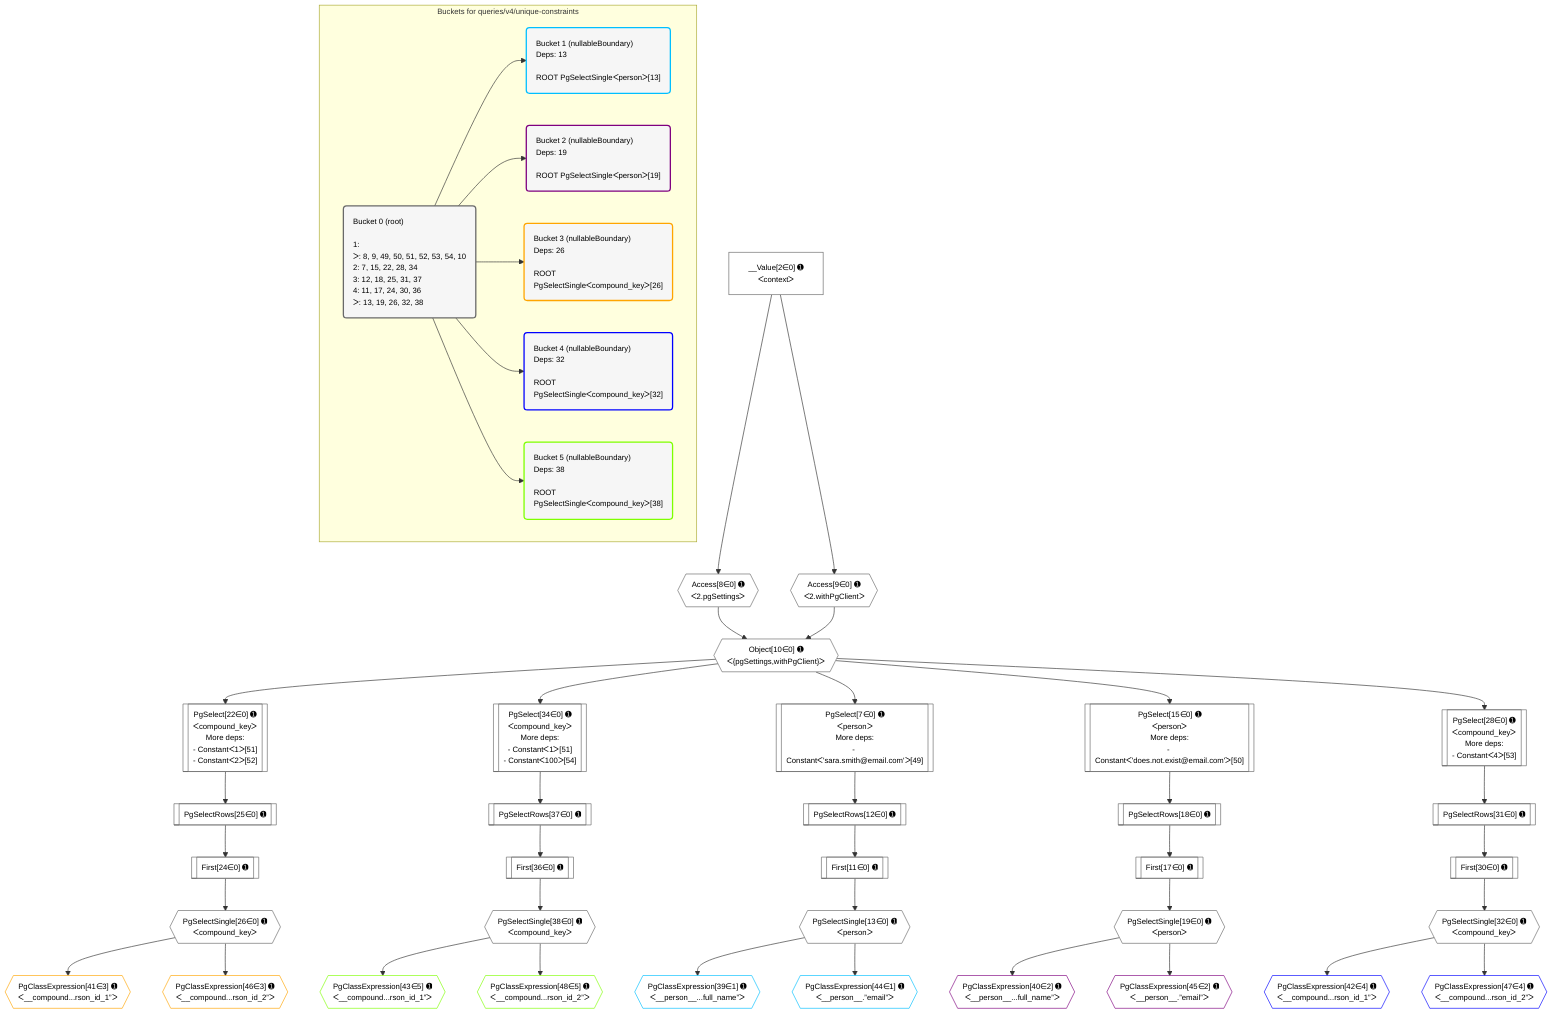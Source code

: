 %%{init: {'themeVariables': { 'fontSize': '12px'}}}%%
graph TD
    classDef path fill:#eee,stroke:#000,color:#000
    classDef plan fill:#fff,stroke-width:1px,color:#000
    classDef itemplan fill:#fff,stroke-width:2px,color:#000
    classDef unbatchedplan fill:#dff,stroke-width:1px,color:#000
    classDef sideeffectplan fill:#fcc,stroke-width:2px,color:#000
    classDef bucket fill:#f6f6f6,color:#000,stroke-width:2px,text-align:left

    subgraph "Buckets for queries/v4/unique-constraints"
    Bucket0("Bucket 0 (root)<br /><br />1: <br />ᐳ: 8, 9, 49, 50, 51, 52, 53, 54, 10<br />2: 7, 15, 22, 28, 34<br />3: 12, 18, 25, 31, 37<br />4: 11, 17, 24, 30, 36<br />ᐳ: 13, 19, 26, 32, 38"):::bucket
    Bucket1("Bucket 1 (nullableBoundary)<br />Deps: 13<br /><br />ROOT PgSelectSingleᐸpersonᐳ[13]"):::bucket
    Bucket2("Bucket 2 (nullableBoundary)<br />Deps: 19<br /><br />ROOT PgSelectSingleᐸpersonᐳ[19]"):::bucket
    Bucket3("Bucket 3 (nullableBoundary)<br />Deps: 26<br /><br />ROOT PgSelectSingleᐸcompound_keyᐳ[26]"):::bucket
    Bucket4("Bucket 4 (nullableBoundary)<br />Deps: 32<br /><br />ROOT PgSelectSingleᐸcompound_keyᐳ[32]"):::bucket
    Bucket5("Bucket 5 (nullableBoundary)<br />Deps: 38<br /><br />ROOT PgSelectSingleᐸcompound_keyᐳ[38]"):::bucket
    end
    Bucket0 --> Bucket1 & Bucket2 & Bucket3 & Bucket4 & Bucket5

    %% plan dependencies
    PgSelect22[["PgSelect[22∈0] ➊<br />ᐸcompound_keyᐳ<br />More deps:<br />- Constantᐸ1ᐳ[51]<br />- Constantᐸ2ᐳ[52]"]]:::plan
    Object10{{"Object[10∈0] ➊<br />ᐸ{pgSettings,withPgClient}ᐳ"}}:::plan
    Object10 --> PgSelect22
    PgSelect34[["PgSelect[34∈0] ➊<br />ᐸcompound_keyᐳ<br />More deps:<br />- Constantᐸ1ᐳ[51]<br />- Constantᐸ100ᐳ[54]"]]:::plan
    Object10 --> PgSelect34
    PgSelect7[["PgSelect[7∈0] ➊<br />ᐸpersonᐳ<br />More deps:<br />- Constantᐸ'sara.smith@email.com'ᐳ[49]"]]:::plan
    Object10 --> PgSelect7
    Access8{{"Access[8∈0] ➊<br />ᐸ2.pgSettingsᐳ"}}:::plan
    Access9{{"Access[9∈0] ➊<br />ᐸ2.withPgClientᐳ"}}:::plan
    Access8 & Access9 --> Object10
    PgSelect15[["PgSelect[15∈0] ➊<br />ᐸpersonᐳ<br />More deps:<br />- Constantᐸ'does.not.exist@email.com'ᐳ[50]"]]:::plan
    Object10 --> PgSelect15
    PgSelect28[["PgSelect[28∈0] ➊<br />ᐸcompound_keyᐳ<br />More deps:<br />- Constantᐸ4ᐳ[53]"]]:::plan
    Object10 --> PgSelect28
    __Value2["__Value[2∈0] ➊<br />ᐸcontextᐳ"]:::plan
    __Value2 --> Access8
    __Value2 --> Access9
    First11[["First[11∈0] ➊"]]:::plan
    PgSelectRows12[["PgSelectRows[12∈0] ➊"]]:::plan
    PgSelectRows12 --> First11
    PgSelect7 --> PgSelectRows12
    PgSelectSingle13{{"PgSelectSingle[13∈0] ➊<br />ᐸpersonᐳ"}}:::plan
    First11 --> PgSelectSingle13
    First17[["First[17∈0] ➊"]]:::plan
    PgSelectRows18[["PgSelectRows[18∈0] ➊"]]:::plan
    PgSelectRows18 --> First17
    PgSelect15 --> PgSelectRows18
    PgSelectSingle19{{"PgSelectSingle[19∈0] ➊<br />ᐸpersonᐳ"}}:::plan
    First17 --> PgSelectSingle19
    First24[["First[24∈0] ➊"]]:::plan
    PgSelectRows25[["PgSelectRows[25∈0] ➊"]]:::plan
    PgSelectRows25 --> First24
    PgSelect22 --> PgSelectRows25
    PgSelectSingle26{{"PgSelectSingle[26∈0] ➊<br />ᐸcompound_keyᐳ"}}:::plan
    First24 --> PgSelectSingle26
    First30[["First[30∈0] ➊"]]:::plan
    PgSelectRows31[["PgSelectRows[31∈0] ➊"]]:::plan
    PgSelectRows31 --> First30
    PgSelect28 --> PgSelectRows31
    PgSelectSingle32{{"PgSelectSingle[32∈0] ➊<br />ᐸcompound_keyᐳ"}}:::plan
    First30 --> PgSelectSingle32
    First36[["First[36∈0] ➊"]]:::plan
    PgSelectRows37[["PgSelectRows[37∈0] ➊"]]:::plan
    PgSelectRows37 --> First36
    PgSelect34 --> PgSelectRows37
    PgSelectSingle38{{"PgSelectSingle[38∈0] ➊<br />ᐸcompound_keyᐳ"}}:::plan
    First36 --> PgSelectSingle38
    PgClassExpression39{{"PgClassExpression[39∈1] ➊<br />ᐸ__person__...full_name”ᐳ"}}:::plan
    PgSelectSingle13 --> PgClassExpression39
    PgClassExpression44{{"PgClassExpression[44∈1] ➊<br />ᐸ__person__.”email”ᐳ"}}:::plan
    PgSelectSingle13 --> PgClassExpression44
    PgClassExpression40{{"PgClassExpression[40∈2] ➊<br />ᐸ__person__...full_name”ᐳ"}}:::plan
    PgSelectSingle19 --> PgClassExpression40
    PgClassExpression45{{"PgClassExpression[45∈2] ➊<br />ᐸ__person__.”email”ᐳ"}}:::plan
    PgSelectSingle19 --> PgClassExpression45
    PgClassExpression41{{"PgClassExpression[41∈3] ➊<br />ᐸ__compound...rson_id_1”ᐳ"}}:::plan
    PgSelectSingle26 --> PgClassExpression41
    PgClassExpression46{{"PgClassExpression[46∈3] ➊<br />ᐸ__compound...rson_id_2”ᐳ"}}:::plan
    PgSelectSingle26 --> PgClassExpression46
    PgClassExpression42{{"PgClassExpression[42∈4] ➊<br />ᐸ__compound...rson_id_1”ᐳ"}}:::plan
    PgSelectSingle32 --> PgClassExpression42
    PgClassExpression47{{"PgClassExpression[47∈4] ➊<br />ᐸ__compound...rson_id_2”ᐳ"}}:::plan
    PgSelectSingle32 --> PgClassExpression47
    PgClassExpression43{{"PgClassExpression[43∈5] ➊<br />ᐸ__compound...rson_id_1”ᐳ"}}:::plan
    PgSelectSingle38 --> PgClassExpression43
    PgClassExpression48{{"PgClassExpression[48∈5] ➊<br />ᐸ__compound...rson_id_2”ᐳ"}}:::plan
    PgSelectSingle38 --> PgClassExpression48

    %% define steps
    classDef bucket0 stroke:#696969
    class Bucket0,__Value2,PgSelect7,Access8,Access9,Object10,First11,PgSelectRows12,PgSelectSingle13,PgSelect15,First17,PgSelectRows18,PgSelectSingle19,PgSelect22,First24,PgSelectRows25,PgSelectSingle26,PgSelect28,First30,PgSelectRows31,PgSelectSingle32,PgSelect34,First36,PgSelectRows37,PgSelectSingle38 bucket0
    classDef bucket1 stroke:#00bfff
    class Bucket1,PgClassExpression39,PgClassExpression44 bucket1
    classDef bucket2 stroke:#7f007f
    class Bucket2,PgClassExpression40,PgClassExpression45 bucket2
    classDef bucket3 stroke:#ffa500
    class Bucket3,PgClassExpression41,PgClassExpression46 bucket3
    classDef bucket4 stroke:#0000ff
    class Bucket4,PgClassExpression42,PgClassExpression47 bucket4
    classDef bucket5 stroke:#7fff00
    class Bucket5,PgClassExpression43,PgClassExpression48 bucket5